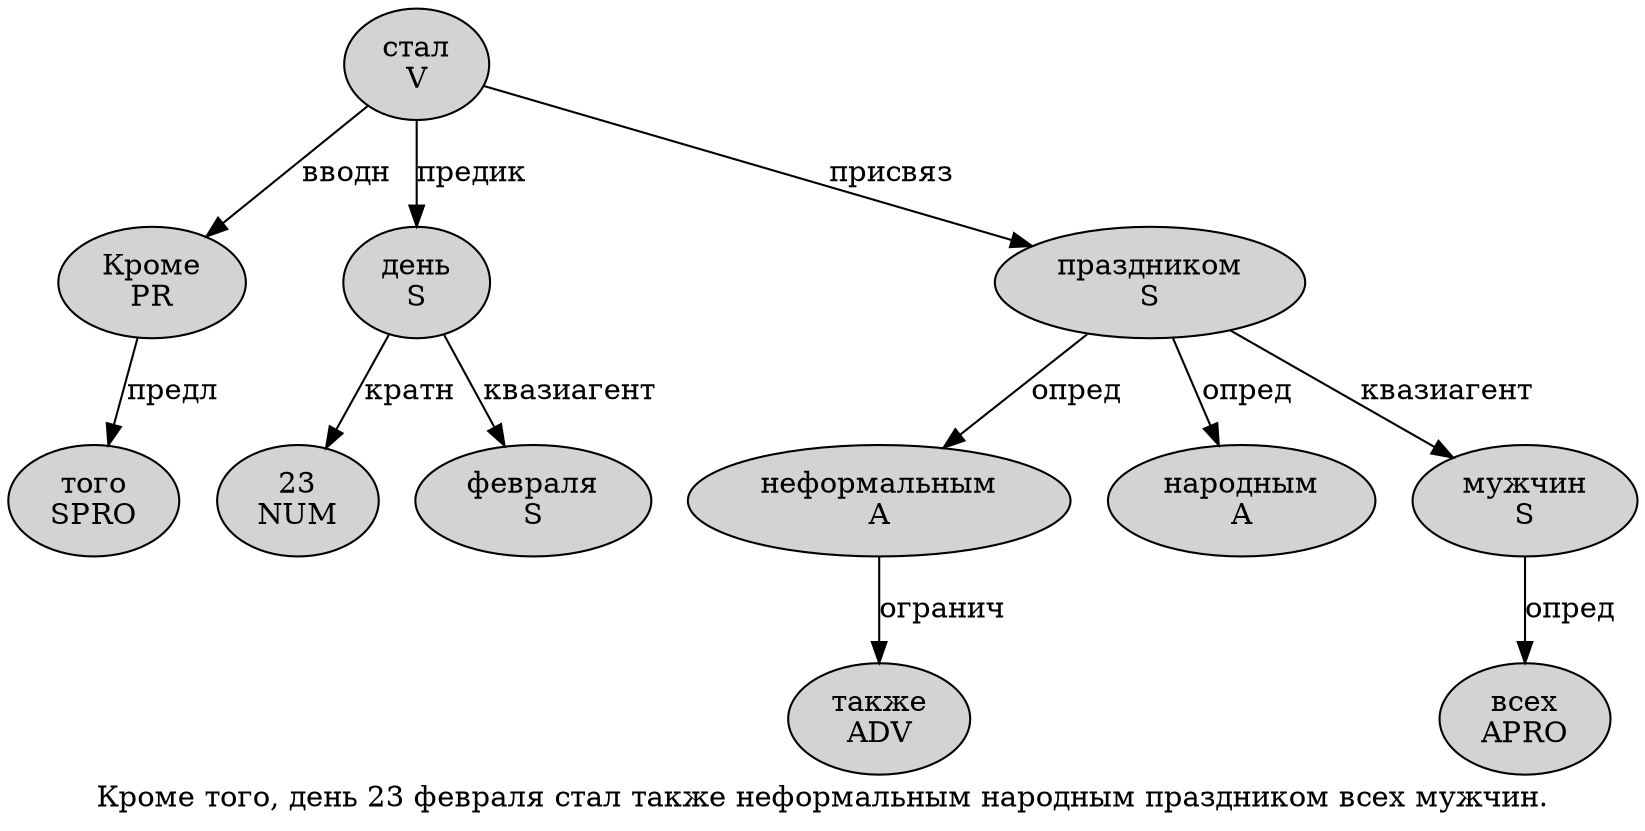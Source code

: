digraph SENTENCE_1002 {
	graph [label="Кроме того, день 23 февраля стал также неформальным народным праздником всех мужчин."]
	node [style=filled]
		0 [label="Кроме
PR" color="" fillcolor=lightgray penwidth=1 shape=ellipse]
		1 [label="того
SPRO" color="" fillcolor=lightgray penwidth=1 shape=ellipse]
		3 [label="день
S" color="" fillcolor=lightgray penwidth=1 shape=ellipse]
		4 [label="23
NUM" color="" fillcolor=lightgray penwidth=1 shape=ellipse]
		5 [label="февраля
S" color="" fillcolor=lightgray penwidth=1 shape=ellipse]
		6 [label="стал
V" color="" fillcolor=lightgray penwidth=1 shape=ellipse]
		7 [label="также
ADV" color="" fillcolor=lightgray penwidth=1 shape=ellipse]
		8 [label="неформальным
A" color="" fillcolor=lightgray penwidth=1 shape=ellipse]
		9 [label="народным
A" color="" fillcolor=lightgray penwidth=1 shape=ellipse]
		10 [label="праздником
S" color="" fillcolor=lightgray penwidth=1 shape=ellipse]
		11 [label="всех
APRO" color="" fillcolor=lightgray penwidth=1 shape=ellipse]
		12 [label="мужчин
S" color="" fillcolor=lightgray penwidth=1 shape=ellipse]
			0 -> 1 [label="предл"]
			10 -> 8 [label="опред"]
			10 -> 9 [label="опред"]
			10 -> 12 [label="квазиагент"]
			6 -> 0 [label="вводн"]
			6 -> 3 [label="предик"]
			6 -> 10 [label="присвяз"]
			3 -> 4 [label="кратн"]
			3 -> 5 [label="квазиагент"]
			8 -> 7 [label="огранич"]
			12 -> 11 [label="опред"]
}